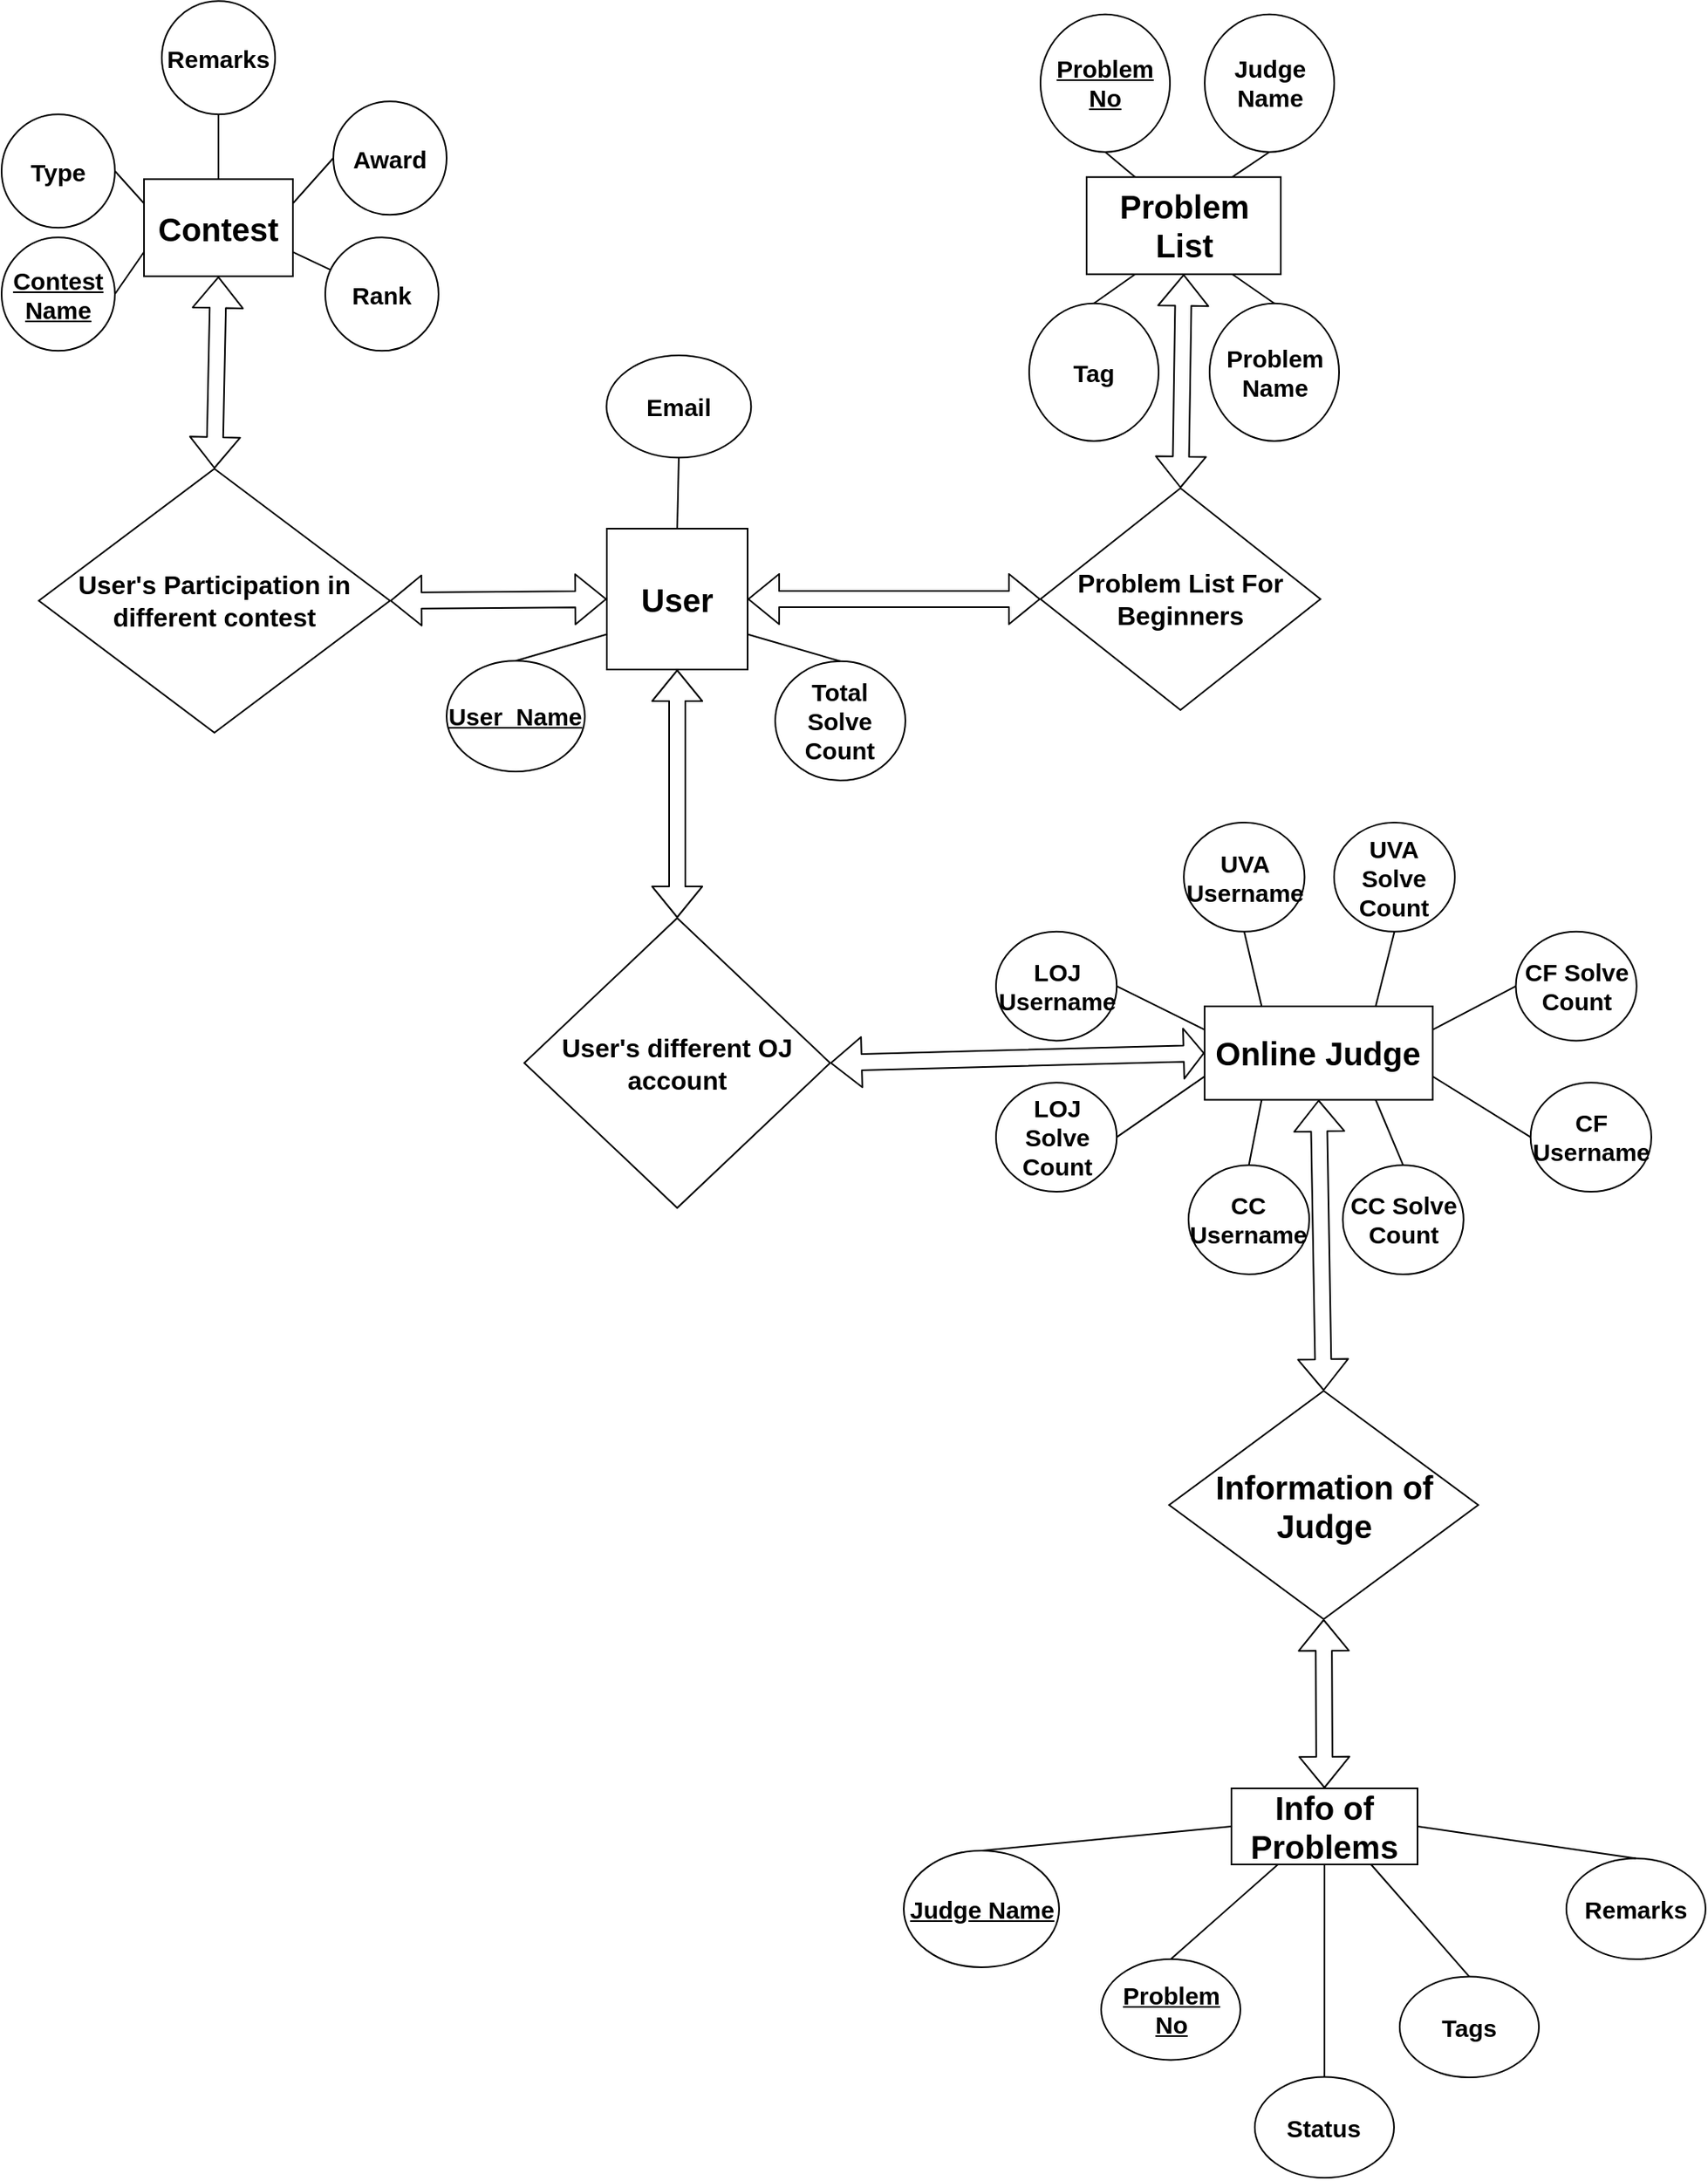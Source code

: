 <mxfile version="10.6.0" type="device"><diagram id="e_Cx64RnBCtOIHmtq0Kz" name="Page-1"><mxGraphModel dx="832" dy="2144" grid="1" gridSize="10" guides="1" tooltips="1" connect="1" arrows="1" fold="1" page="1" pageScale="1" pageWidth="850" pageHeight="1100" math="0" shadow="0"><root><mxCell id="0"/><mxCell id="1" parent="0"/><mxCell id="odbZ-ZIAEANJNd1kf2J9-33" value="" style="group;fontStyle=1;fontSize=15;" parent="1" vertex="1" connectable="0"><mxGeometry x="1106" y="298.5" width="928" height="305.5" as="geometry"/></mxCell><mxCell id="odbZ-ZIAEANJNd1kf2J9-143" value="" style="group" parent="1" vertex="1" connectable="0"><mxGeometry x="1702.5" y="149" width="405" height="279" as="geometry"/></mxCell><mxCell id="odbZ-ZIAEANJNd1kf2J9-14" value="Online Judge" style="rounded=0;whiteSpace=wrap;html=1;fontSize=20;fontStyle=1" parent="odbZ-ZIAEANJNd1kf2J9-143" vertex="1"><mxGeometry x="128.92" y="113.524" width="140.942" height="57.724" as="geometry"/></mxCell><mxCell id="odbZ-ZIAEANJNd1kf2J9-16" value="LOJ Solve Count" style="ellipse;whiteSpace=wrap;html=1;fontSize=15;fontStyle=1" parent="odbZ-ZIAEANJNd1kf2J9-143" vertex="1"><mxGeometry y="160.666" width="74.616" height="67.345" as="geometry"/></mxCell><mxCell id="odbZ-ZIAEANJNd1kf2J9-17" value="CC Username" style="ellipse;whiteSpace=wrap;html=1;fontSize=15;fontStyle=1" parent="odbZ-ZIAEANJNd1kf2J9-143" vertex="1"><mxGeometry x="118.971" y="211.655" width="74.616" height="67.345" as="geometry"/></mxCell><mxCell id="odbZ-ZIAEANJNd1kf2J9-18" value="CC Solve Count" style="ellipse;whiteSpace=wrap;html=1;fontSize=15;fontStyle=1" parent="odbZ-ZIAEANJNd1kf2J9-143" vertex="1"><mxGeometry x="214.314" y="211.655" width="74.616" height="67.345" as="geometry"/></mxCell><mxCell id="odbZ-ZIAEANJNd1kf2J9-19" value="CF Username" style="ellipse;whiteSpace=wrap;html=1;fontSize=15;fontStyle=1" parent="odbZ-ZIAEANJNd1kf2J9-143" vertex="1"><mxGeometry x="330.384" y="160.666" width="74.616" height="67.345" as="geometry"/></mxCell><mxCell id="odbZ-ZIAEANJNd1kf2J9-24" value="" style="endArrow=none;html=1;fontSize=15;entryX=1;entryY=0.5;entryDx=0;entryDy=0;exitX=0;exitY=0.75;exitDx=0;exitDy=0;" parent="odbZ-ZIAEANJNd1kf2J9-143" source="odbZ-ZIAEANJNd1kf2J9-14" target="odbZ-ZIAEANJNd1kf2J9-16" edge="1"><mxGeometry width="50" height="50" relative="1" as="geometry"><mxPoint x="194.417" y="171.248" as="sourcePoint"/><mxPoint x="-162.083" y="325.179" as="targetPoint"/></mxGeometry></mxCell><mxCell id="odbZ-ZIAEANJNd1kf2J9-25" value="" style="endArrow=none;html=1;fontSize=15;entryX=0.5;entryY=0;entryDx=0;entryDy=0;exitX=0.25;exitY=1;exitDx=0;exitDy=0;" parent="odbZ-ZIAEANJNd1kf2J9-143" source="odbZ-ZIAEANJNd1kf2J9-14" target="odbZ-ZIAEANJNd1kf2J9-17" edge="1"><mxGeometry width="50" height="50" relative="1" as="geometry"><mxPoint x="194.417" y="171.248" as="sourcePoint"/><mxPoint x="-153.792" y="334.8" as="targetPoint"/></mxGeometry></mxCell><mxCell id="odbZ-ZIAEANJNd1kf2J9-26" value="" style="endArrow=none;html=1;fontSize=15;entryX=0.5;entryY=0;entryDx=0;entryDy=0;exitX=0.75;exitY=1;exitDx=0;exitDy=0;" parent="odbZ-ZIAEANJNd1kf2J9-143" source="odbZ-ZIAEANJNd1kf2J9-14" target="odbZ-ZIAEANJNd1kf2J9-18" edge="1"><mxGeometry width="50" height="50" relative="1" as="geometry"><mxPoint x="194.417" y="171.248" as="sourcePoint"/><mxPoint x="-145.502" y="344.421" as="targetPoint"/></mxGeometry></mxCell><mxCell id="odbZ-ZIAEANJNd1kf2J9-27" value="" style="endArrow=none;html=1;fontSize=15;entryX=0;entryY=0.5;entryDx=0;entryDy=0;exitX=1;exitY=0.75;exitDx=0;exitDy=0;" parent="odbZ-ZIAEANJNd1kf2J9-143" source="odbZ-ZIAEANJNd1kf2J9-14" target="odbZ-ZIAEANJNd1kf2J9-19" edge="1"><mxGeometry width="50" height="50" relative="1" as="geometry"><mxPoint x="194.417" y="171.248" as="sourcePoint"/><mxPoint x="-137.211" y="354.041" as="targetPoint"/></mxGeometry></mxCell><mxCell id="odbZ-ZIAEANJNd1kf2J9-22" value="UVA Username&lt;br&gt;" style="ellipse;whiteSpace=wrap;html=1;fontSize=15;fontStyle=1" parent="odbZ-ZIAEANJNd1kf2J9-143" vertex="1"><mxGeometry x="116.07" width="74.616" height="67.345" as="geometry"/></mxCell><mxCell id="odbZ-ZIAEANJNd1kf2J9-29" value="" style="endArrow=none;html=1;fontSize=15;entryX=0.5;entryY=1;entryDx=0;entryDy=0;exitX=0.25;exitY=0;exitDx=0;exitDy=0;" parent="odbZ-ZIAEANJNd1kf2J9-143" source="odbZ-ZIAEANJNd1kf2J9-14" target="odbZ-ZIAEANJNd1kf2J9-22" edge="1"><mxGeometry width="50" height="50" relative="1" as="geometry"><mxPoint x="167.886" y="114.486" as="sourcePoint"/><mxPoint x="-99.903" y="374.245" as="targetPoint"/></mxGeometry></mxCell><mxCell id="odbZ-ZIAEANJNd1kf2J9-21" value="UVA Solve Count" style="ellipse;whiteSpace=wrap;html=1;fontSize=15;fontStyle=1" parent="odbZ-ZIAEANJNd1kf2J9-143" vertex="1"><mxGeometry x="208.925" width="74.616" height="67.345" as="geometry"/></mxCell><mxCell id="odbZ-ZIAEANJNd1kf2J9-30" value="" style="endArrow=none;html=1;fontSize=15;exitX=0.75;exitY=0;exitDx=0;exitDy=0;entryX=0.5;entryY=1;entryDx=0;entryDy=0;" parent="odbZ-ZIAEANJNd1kf2J9-143" source="odbZ-ZIAEANJNd1kf2J9-14" target="odbZ-ZIAEANJNd1kf2J9-21" edge="1"><mxGeometry width="50" height="50" relative="1" as="geometry"><mxPoint x="217.631" y="113.524" as="sourcePoint"/><mxPoint x="257.426" y="86.586" as="targetPoint"/></mxGeometry></mxCell><mxCell id="odbZ-ZIAEANJNd1kf2J9-20" value="CF Solve Count" style="ellipse;whiteSpace=wrap;html=1;fontSize=15;fontStyle=1" parent="odbZ-ZIAEANJNd1kf2J9-143" vertex="1"><mxGeometry x="321.264" y="67.345" width="74.616" height="67.345" as="geometry"/></mxCell><mxCell id="odbZ-ZIAEANJNd1kf2J9-28" value="" style="endArrow=none;html=1;fontSize=15;entryX=0;entryY=0.5;entryDx=0;entryDy=0;exitX=1;exitY=0.25;exitDx=0;exitDy=0;" parent="odbZ-ZIAEANJNd1kf2J9-143" source="odbZ-ZIAEANJNd1kf2J9-14" target="odbZ-ZIAEANJNd1kf2J9-20" edge="1"><mxGeometry width="50" height="50" relative="1" as="geometry"><mxPoint x="-170.374" y="411.766" as="sourcePoint"/><mxPoint x="-128.92" y="363.662" as="targetPoint"/></mxGeometry></mxCell><mxCell id="odbZ-ZIAEANJNd1kf2J9-15" value="LOJ Username" style="ellipse;whiteSpace=wrap;html=1;fontSize=15;fontStyle=1" parent="odbZ-ZIAEANJNd1kf2J9-143" vertex="1"><mxGeometry y="67.345" width="74.616" height="67.345" as="geometry"/></mxCell><mxCell id="odbZ-ZIAEANJNd1kf2J9-23" value="" style="endArrow=none;html=1;fontSize=15;entryX=0;entryY=0.25;entryDx=0;entryDy=0;exitX=1;exitY=0.5;exitDx=0;exitDy=0;" parent="odbZ-ZIAEANJNd1kf2J9-143" source="odbZ-ZIAEANJNd1kf2J9-15" target="odbZ-ZIAEANJNd1kf2J9-14" edge="1"><mxGeometry width="50" height="50" relative="1" as="geometry"><mxPoint x="-211.827" y="363.662" as="sourcePoint"/><mxPoint x="-170.374" y="315.559" as="targetPoint"/></mxGeometry></mxCell><mxCell id="odbZ-ZIAEANJNd1kf2J9-144" value="User's different OJ account" style="rhombus;whiteSpace=wrap;html=1;fontSize=16;fontStyle=1" parent="1" vertex="1"><mxGeometry x="1411" y="208" width="189" height="179" as="geometry"/></mxCell><mxCell id="odbZ-ZIAEANJNd1kf2J9-147" value="" style="shape=flexArrow;endArrow=classic;startArrow=classic;html=1;fontSize=20;entryX=0.5;entryY=1;entryDx=0;entryDy=0;exitX=0.5;exitY=0;exitDx=0;exitDy=0;" parent="1" source="odbZ-ZIAEANJNd1kf2J9-144" target="odbZ-ZIAEANJNd1kf2J9-1" edge="1"><mxGeometry width="50" height="50" relative="1" as="geometry"><mxPoint x="1197" y="390.5" as="sourcePoint"/><mxPoint x="1247" y="340.5" as="targetPoint"/></mxGeometry></mxCell><mxCell id="odbZ-ZIAEANJNd1kf2J9-148" value="" style="shape=flexArrow;endArrow=classic;startArrow=classic;html=1;fontSize=20;width=10;endSize=3.82;entryX=0;entryY=0.5;entryDx=0;entryDy=0;exitX=1;exitY=0.5;exitDx=0;exitDy=0;" parent="1" source="odbZ-ZIAEANJNd1kf2J9-144" target="odbZ-ZIAEANJNd1kf2J9-14" edge="1"><mxGeometry width="50" height="50" relative="1" as="geometry"><mxPoint x="1652" y="266.5" as="sourcePoint"/><mxPoint x="1702" y="216.5" as="targetPoint"/></mxGeometry></mxCell><mxCell id="odbZ-ZIAEANJNd1kf2J9-155" value="" style="group" parent="1" vertex="1" connectable="0"><mxGeometry x="1088" y="-358.357" width="275" height="216" as="geometry"/></mxCell><mxCell id="odbZ-ZIAEANJNd1kf2J9-114" value="Type" style="ellipse;whiteSpace=wrap;html=1;fontSize=15;fontStyle=1" parent="odbZ-ZIAEANJNd1kf2J9-155" vertex="1"><mxGeometry y="70" width="70" height="70" as="geometry"/></mxCell><mxCell id="odbZ-ZIAEANJNd1kf2J9-110" value="Remarks" style="ellipse;whiteSpace=wrap;html=1;fontSize=15;fontStyle=1" parent="odbZ-ZIAEANJNd1kf2J9-155" vertex="1"><mxGeometry x="99" width="70" height="70" as="geometry"/></mxCell><mxCell id="odbZ-ZIAEANJNd1kf2J9-120" value="" style="endArrow=none;html=1;fontSize=20;entryX=0.5;entryY=0;entryDx=0;entryDy=0;exitX=0.5;exitY=1;exitDx=0;exitDy=0;" parent="odbZ-ZIAEANJNd1kf2J9-155" source="odbZ-ZIAEANJNd1kf2J9-110" target="odbZ-ZIAEANJNd1kf2J9-108" edge="1"><mxGeometry width="50" height="50" relative="1" as="geometry"><mxPoint x="148" y="56.857" as="sourcePoint"/><mxPoint x="-232" y="340" as="targetPoint"/></mxGeometry></mxCell><mxCell id="odbZ-ZIAEANJNd1kf2J9-111" value="Award" style="ellipse;whiteSpace=wrap;html=1;fontSize=15;fontStyle=1" parent="odbZ-ZIAEANJNd1kf2J9-155" vertex="1"><mxGeometry x="205" y="62" width="70" height="70" as="geometry"/></mxCell><mxCell id="odbZ-ZIAEANJNd1kf2J9-119" value="" style="endArrow=none;html=1;fontSize=20;entryX=1;entryY=0.25;entryDx=0;entryDy=0;exitX=0;exitY=0.5;exitDx=0;exitDy=0;" parent="odbZ-ZIAEANJNd1kf2J9-155" source="odbZ-ZIAEANJNd1kf2J9-111" target="odbZ-ZIAEANJNd1kf2J9-108" edge="1"><mxGeometry width="50" height="50" relative="1" as="geometry"><mxPoint x="-292" y="380" as="sourcePoint"/><mxPoint x="-242" y="330" as="targetPoint"/></mxGeometry></mxCell><mxCell id="odbZ-ZIAEANJNd1kf2J9-121" value="" style="endArrow=none;html=1;fontSize=20;entryX=0;entryY=0.25;entryDx=0;entryDy=0;exitX=1;exitY=0.5;exitDx=0;exitDy=0;" parent="odbZ-ZIAEANJNd1kf2J9-155" source="odbZ-ZIAEANJNd1kf2J9-114" target="odbZ-ZIAEANJNd1kf2J9-108" edge="1"><mxGeometry width="50" height="50" relative="1" as="geometry"><mxPoint x="-272" y="400" as="sourcePoint"/><mxPoint x="-222" y="350" as="targetPoint"/></mxGeometry></mxCell><mxCell id="odbZ-ZIAEANJNd1kf2J9-108" value="Contest" style="rounded=0;whiteSpace=wrap;html=1;fontSize=20;fontStyle=1" parent="odbZ-ZIAEANJNd1kf2J9-155" vertex="1"><mxGeometry x="88" y="110" width="92" height="60" as="geometry"/></mxCell><mxCell id="odbZ-ZIAEANJNd1kf2J9-112" value="Rank" style="ellipse;whiteSpace=wrap;html=1;fontSize=15;fontStyle=1" parent="odbZ-ZIAEANJNd1kf2J9-155" vertex="1"><mxGeometry x="200" y="146" width="70" height="70" as="geometry"/></mxCell><mxCell id="odbZ-ZIAEANJNd1kf2J9-113" value="Contest Name" style="ellipse;whiteSpace=wrap;html=1;fontSize=15;fontStyle=5" parent="odbZ-ZIAEANJNd1kf2J9-155" vertex="1"><mxGeometry y="146" width="70" height="70" as="geometry"/></mxCell><mxCell id="odbZ-ZIAEANJNd1kf2J9-117" value="" style="endArrow=none;html=1;fontSize=20;entryX=0;entryY=0.75;entryDx=0;entryDy=0;exitX=1;exitY=0.5;exitDx=0;exitDy=0;" parent="odbZ-ZIAEANJNd1kf2J9-155" source="odbZ-ZIAEANJNd1kf2J9-113" target="odbZ-ZIAEANJNd1kf2J9-108" edge="1"><mxGeometry width="50" height="50" relative="1" as="geometry"><mxPoint x="-312" y="360" as="sourcePoint"/><mxPoint x="-262" y="310" as="targetPoint"/></mxGeometry></mxCell><mxCell id="odbZ-ZIAEANJNd1kf2J9-118" value="" style="endArrow=none;html=1;fontSize=20;entryX=1;entryY=0.75;entryDx=0;entryDy=0;" parent="odbZ-ZIAEANJNd1kf2J9-155" source="odbZ-ZIAEANJNd1kf2J9-112" target="odbZ-ZIAEANJNd1kf2J9-108" edge="1"><mxGeometry width="50" height="50" relative="1" as="geometry"><mxPoint x="-302" y="370" as="sourcePoint"/><mxPoint x="-252" y="320" as="targetPoint"/></mxGeometry></mxCell><mxCell id="odbZ-ZIAEANJNd1kf2J9-156" value="User's Participation in different contest" style="rhombus;whiteSpace=wrap;html=1;fontSize=16;fontStyle=1" parent="1" vertex="1"><mxGeometry x="1111" y="-69.5" width="217" height="163" as="geometry"/></mxCell><mxCell id="odbZ-ZIAEANJNd1kf2J9-157" value="" style="shape=flexArrow;endArrow=classic;startArrow=classic;html=1;fontSize=16;exitX=1;exitY=0.5;exitDx=0;exitDy=0;entryX=0;entryY=0.5;entryDx=0;entryDy=0;" parent="1" source="odbZ-ZIAEANJNd1kf2J9-156" target="odbZ-ZIAEANJNd1kf2J9-1" edge="1"><mxGeometry width="50" height="50" relative="1" as="geometry"><mxPoint x="1258" y="39.5" as="sourcePoint"/><mxPoint x="1391" y="-29.5" as="targetPoint"/></mxGeometry></mxCell><mxCell id="odbZ-ZIAEANJNd1kf2J9-3" value="&lt;b style=&quot;font-size: 15px;&quot;&gt;Email&lt;/b&gt;" style="ellipse;whiteSpace=wrap;html=1;fontSize=15;" parent="1" vertex="1"><mxGeometry x="1461.796" y="-139.5" width="89.373" height="63.109" as="geometry"/></mxCell><mxCell id="odbZ-ZIAEANJNd1kf2J9-10" value="" style="endArrow=none;html=1;fontSize=15;exitX=0.5;exitY=0;exitDx=0;exitDy=0;entryX=0.5;entryY=1;entryDx=0;entryDy=0;" parent="1" source="odbZ-ZIAEANJNd1kf2J9-1" target="odbZ-ZIAEANJNd1kf2J9-3" edge="1"><mxGeometry width="50" height="50" relative="1" as="geometry"><mxPoint x="1484.636" y="62.22" as="sourcePoint"/><mxPoint x="1485.629" y="-62.946" as="targetPoint"/></mxGeometry></mxCell><mxCell id="odbZ-ZIAEANJNd1kf2J9-1" value="&lt;span style=&quot;font-size: 20px;&quot;&gt;&lt;b style=&quot;font-size: 20px;&quot;&gt;User&lt;/b&gt;&lt;/span&gt;" style="whiteSpace=wrap;html=1;aspect=fixed;fontSize=20;" parent="1" vertex="1"><mxGeometry x="1462" y="-32.5" width="87" height="87" as="geometry"/></mxCell><mxCell id="odbZ-ZIAEANJNd1kf2J9-2" value="User_Name" style="ellipse;whiteSpace=wrap;html=1;fontStyle=5;fontSize=15;" parent="1" vertex="1"><mxGeometry x="1363" y="49.132" width="85.401" height="68.368" as="geometry"/></mxCell><mxCell id="odbZ-ZIAEANJNd1kf2J9-4" value="Total Solve Count" style="ellipse;whiteSpace=wrap;html=1;fontStyle=1;fontSize=15;" parent="1" vertex="1"><mxGeometry x="1566.064" y="49.373" width="80.436" height="73.627" as="geometry"/></mxCell><mxCell id="odbZ-ZIAEANJNd1kf2J9-9" value="" style="endArrow=none;html=1;fontSize=15;entryX=0;entryY=0.75;entryDx=0;entryDy=0;exitX=0.5;exitY=0;exitDx=0;exitDy=0;" parent="1" source="odbZ-ZIAEANJNd1kf2J9-2" target="odbZ-ZIAEANJNd1kf2J9-1" edge="1"><mxGeometry width="50" height="50" relative="1" as="geometry"><mxPoint x="1353.556" y="252.073" as="sourcePoint"/><mxPoint x="1403.207" y="199.482" as="targetPoint"/></mxGeometry></mxCell><mxCell id="odbZ-ZIAEANJNd1kf2J9-12" value="" style="endArrow=none;html=1;fontSize=15;entryX=0.5;entryY=0;entryDx=0;entryDy=0;exitX=1;exitY=0.75;exitDx=0;exitDy=0;" parent="1" source="odbZ-ZIAEANJNd1kf2J9-1" target="odbZ-ZIAEANJNd1kf2J9-4" edge="1"><mxGeometry width="50" height="50" relative="1" as="geometry"><mxPoint x="1502.51" y="62.746" as="sourcePoint"/><mxPoint x="1403.207" y="199.482" as="targetPoint"/></mxGeometry></mxCell><mxCell id="odbZ-ZIAEANJNd1kf2J9-158" value="" style="shape=flexArrow;endArrow=classic;startArrow=classic;html=1;fontSize=16;entryX=0.5;entryY=0;entryDx=0;entryDy=0;exitX=0.5;exitY=1;exitDx=0;exitDy=0;" parent="1" source="odbZ-ZIAEANJNd1kf2J9-108" target="odbZ-ZIAEANJNd1kf2J9-156" edge="1"><mxGeometry width="50" height="50" relative="1" as="geometry"><mxPoint x="1005.5" y="-34.5" as="sourcePoint"/><mxPoint x="1055.5" y="-84.5" as="targetPoint"/></mxGeometry></mxCell><mxCell id="odbZ-ZIAEANJNd1kf2J9-163" value="" style="group" parent="1" vertex="1" connectable="0"><mxGeometry x="1723" y="-350.143" width="191.5" height="263.5" as="geometry"/></mxCell><mxCell id="odbZ-ZIAEANJNd1kf2J9-124" value="Problem No" style="ellipse;whiteSpace=wrap;html=1;fontSize=15;fontStyle=5" parent="odbZ-ZIAEANJNd1kf2J9-163" vertex="1"><mxGeometry x="7" width="80" height="85" as="geometry"/></mxCell><mxCell id="odbZ-ZIAEANJNd1kf2J9-134" value="" style="endArrow=none;html=1;fontSize=20;entryX=0.25;entryY=0;entryDx=0;entryDy=0;exitX=0.5;exitY=1;exitDx=0;exitDy=0;" parent="odbZ-ZIAEANJNd1kf2J9-163" source="odbZ-ZIAEANJNd1kf2J9-124" target="odbZ-ZIAEANJNd1kf2J9-123" edge="1"><mxGeometry width="50" height="50" relative="1" as="geometry"><mxPoint x="-188.5" y="363" as="sourcePoint"/><mxPoint x="-138.5" y="313" as="targetPoint"/></mxGeometry></mxCell><mxCell id="odbZ-ZIAEANJNd1kf2J9-129" value="Judge&lt;br style=&quot;font-size: 15px;&quot;&gt;Name&lt;br style=&quot;font-size: 15px;&quot;&gt;" style="ellipse;whiteSpace=wrap;html=1;fontSize=15;fontStyle=1" parent="odbZ-ZIAEANJNd1kf2J9-163" vertex="1"><mxGeometry x="108.5" width="80" height="85" as="geometry"/></mxCell><mxCell id="odbZ-ZIAEANJNd1kf2J9-135" value="" style="endArrow=none;html=1;fontSize=20;entryX=0.75;entryY=0;entryDx=0;entryDy=0;exitX=0.5;exitY=1;exitDx=0;exitDy=0;" parent="odbZ-ZIAEANJNd1kf2J9-163" source="odbZ-ZIAEANJNd1kf2J9-129" target="odbZ-ZIAEANJNd1kf2J9-123" edge="1"><mxGeometry width="50" height="50" relative="1" as="geometry"><mxPoint x="-178.5" y="373" as="sourcePoint"/><mxPoint x="-128.5" y="323" as="targetPoint"/></mxGeometry></mxCell><mxCell id="odbZ-ZIAEANJNd1kf2J9-123" value="Problem List" style="rounded=0;whiteSpace=wrap;html=1;fontSize=20;fontStyle=1" parent="odbZ-ZIAEANJNd1kf2J9-163" vertex="1"><mxGeometry x="35.5" y="100.5" width="120" height="60" as="geometry"/></mxCell><mxCell id="odbZ-ZIAEANJNd1kf2J9-128" value="Problem Name" style="ellipse;whiteSpace=wrap;html=1;fontSize=15;fontStyle=1" parent="odbZ-ZIAEANJNd1kf2J9-163" vertex="1"><mxGeometry x="111.5" y="178.5" width="80" height="85" as="geometry"/></mxCell><mxCell id="odbZ-ZIAEANJNd1kf2J9-130" value="Tag" style="ellipse;whiteSpace=wrap;html=1;fontSize=15;fontStyle=1" parent="odbZ-ZIAEANJNd1kf2J9-163" vertex="1"><mxGeometry y="178.5" width="80" height="85" as="geometry"/></mxCell><mxCell id="odbZ-ZIAEANJNd1kf2J9-133" value="" style="endArrow=none;html=1;fontSize=20;entryX=0.25;entryY=1;entryDx=0;entryDy=0;exitX=0.5;exitY=0;exitDx=0;exitDy=0;" parent="odbZ-ZIAEANJNd1kf2J9-163" source="odbZ-ZIAEANJNd1kf2J9-130" target="odbZ-ZIAEANJNd1kf2J9-123" edge="1"><mxGeometry width="50" height="50" relative="1" as="geometry"><mxPoint x="-198.5" y="353" as="sourcePoint"/><mxPoint x="-148.5" y="303" as="targetPoint"/></mxGeometry></mxCell><mxCell id="odbZ-ZIAEANJNd1kf2J9-136" value="" style="endArrow=none;html=1;fontSize=20;entryX=0.75;entryY=1;entryDx=0;entryDy=0;exitX=0.5;exitY=0;exitDx=0;exitDy=0;" parent="odbZ-ZIAEANJNd1kf2J9-163" source="odbZ-ZIAEANJNd1kf2J9-128" target="odbZ-ZIAEANJNd1kf2J9-123" edge="1"><mxGeometry width="50" height="50" relative="1" as="geometry"><mxPoint x="-168.5" y="383" as="sourcePoint"/><mxPoint x="-118.5" y="333" as="targetPoint"/></mxGeometry></mxCell><mxCell id="odbZ-ZIAEANJNd1kf2J9-164" value="Problem List For Beginners" style="rhombus;whiteSpace=wrap;html=1;fontSize=16;fontStyle=1" parent="1" vertex="1"><mxGeometry x="1730" y="-57.5" width="173" height="137" as="geometry"/></mxCell><mxCell id="odbZ-ZIAEANJNd1kf2J9-165" value="" style="shape=flexArrow;endArrow=classic;startArrow=classic;html=1;fontSize=16;entryX=0.5;entryY=1;entryDx=0;entryDy=0;exitX=0.5;exitY=0;exitDx=0;exitDy=0;" parent="1" source="odbZ-ZIAEANJNd1kf2J9-164" target="odbZ-ZIAEANJNd1kf2J9-123" edge="1"><mxGeometry width="50" height="50" relative="1" as="geometry"><mxPoint x="2107.5" y="-32.714" as="sourcePoint"/><mxPoint x="2157.5" y="-82.714" as="targetPoint"/></mxGeometry></mxCell><mxCell id="odbZ-ZIAEANJNd1kf2J9-166" value="" style="shape=flexArrow;endArrow=classic;startArrow=classic;html=1;fontSize=16;entryX=0;entryY=0.5;entryDx=0;entryDy=0;exitX=1;exitY=0.5;exitDx=0;exitDy=0;" parent="1" source="odbZ-ZIAEANJNd1kf2J9-1" target="odbZ-ZIAEANJNd1kf2J9-164" edge="1"><mxGeometry width="50" height="50" relative="1" as="geometry"><mxPoint x="1661" y="10.286" as="sourcePoint"/><mxPoint x="1711" y="-39.714" as="targetPoint"/></mxGeometry></mxCell><mxCell id="odbZ-ZIAEANJNd1kf2J9-93" value="" style="group;fontStyle=4" parent="1" vertex="1" connectable="0"><mxGeometry x="1541" y="443.5" width="400" height="140" as="geometry"/></mxCell><mxCell id="odbZ-ZIAEANJNd1kf2J9-81" value="" style="group" parent="odbZ-ZIAEANJNd1kf2J9-93" vertex="1" connectable="0"><mxGeometry width="400" height="140" as="geometry"/></mxCell><mxCell id="odbZ-ZIAEANJNd1kf2J9-82" value="" style="group" parent="odbZ-ZIAEANJNd1kf2J9-81" vertex="1" connectable="0"><mxGeometry width="400" height="140" as="geometry"/></mxCell><mxCell id="odbZ-ZIAEANJNd1kf2J9-83" value="" style="group;container=1;" parent="odbZ-ZIAEANJNd1kf2J9-82" vertex="1" connectable="0"><mxGeometry width="400" height="140" as="geometry"/></mxCell><mxCell id="odbZ-ZIAEANJNd1kf2J9-204" value="Information of Judge" style="rhombus;whiteSpace=wrap;html=1;fontSize=20;fontStyle=1" parent="1" vertex="1"><mxGeometry x="1809.5" y="500" width="191" height="141" as="geometry"/></mxCell><mxCell id="odbZ-ZIAEANJNd1kf2J9-205" value="" style="shape=flexArrow;endArrow=classic;startArrow=classic;html=1;fontSize=20;entryX=0.5;entryY=1;entryDx=0;entryDy=0;exitX=0.5;exitY=0;exitDx=0;exitDy=0;" parent="1" source="odbZ-ZIAEANJNd1kf2J9-204" target="odbZ-ZIAEANJNd1kf2J9-14" edge="1"><mxGeometry width="50" height="50" relative="1" as="geometry"><mxPoint x="1731" y="680.5" as="sourcePoint"/><mxPoint x="1401" y="1070.5" as="targetPoint"/></mxGeometry></mxCell><mxCell id="odbZ-ZIAEANJNd1kf2J9-206" value="" style="shape=flexArrow;endArrow=classic;startArrow=classic;html=1;fontSize=20;entryX=0.5;entryY=1;entryDx=0;entryDy=0;exitX=0.5;exitY=0;exitDx=0;exitDy=0;" parent="1" source="odbZ-ZIAEANJNd1kf2J9-84" target="odbZ-ZIAEANJNd1kf2J9-204" edge="1"><mxGeometry width="50" height="50" relative="1" as="geometry"><mxPoint x="1439.5" y="893" as="sourcePoint"/><mxPoint x="1489.5" y="843" as="targetPoint"/></mxGeometry></mxCell><mxCell id="uwrstWWYkkj0NGwANxom-6" value="" style="group" vertex="1" connectable="0" parent="1"><mxGeometry x="1645.5" y="745.5" width="495.482" height="240.5" as="geometry"/></mxCell><mxCell id="uwrstWWYkkj0NGwANxom-5" value="" style="group" vertex="1" connectable="0" parent="uwrstWWYkkj0NGwANxom-6"><mxGeometry width="495.482" height="240.5" as="geometry"/></mxCell><mxCell id="odbZ-ZIAEANJNd1kf2J9-84" value="Info of Problems" style="rounded=0;whiteSpace=wrap;html=1;fontSize=20;fontStyle=1" parent="uwrstWWYkkj0NGwANxom-5" vertex="1"><mxGeometry x="202.5" width="115" height="47" as="geometry"/></mxCell><mxCell id="odbZ-ZIAEANJNd1kf2J9-87" value="Remarks" style="ellipse;whiteSpace=wrap;html=1;fontSize=15;fontStyle=1" parent="uwrstWWYkkj0NGwANxom-5" vertex="1"><mxGeometry x="409.461" y="43.278" width="86.022" height="62.222" as="geometry"/></mxCell><mxCell id="odbZ-ZIAEANJNd1kf2J9-88" value="Tags" style="ellipse;whiteSpace=wrap;html=1;fontSize=15;fontStyle=1" parent="uwrstWWYkkj0NGwANxom-5" vertex="1"><mxGeometry x="306.478" y="116.278" width="86.022" height="62.222" as="geometry"/></mxCell><mxCell id="odbZ-ZIAEANJNd1kf2J9-89" value="" style="endArrow=none;html=1;fontSize=20;exitX=0.5;exitY=0;exitDx=0;exitDy=0;entryX=0.75;entryY=1;entryDx=0;entryDy=0;" parent="uwrstWWYkkj0NGwANxom-5" source="odbZ-ZIAEANJNd1kf2J9-88" target="odbZ-ZIAEANJNd1kf2J9-84" edge="1"><mxGeometry width="50" height="50" relative="1" as="geometry"><mxPoint x="-244.217" y="443.222" as="sourcePoint"/><mxPoint x="-208.375" y="404.333" as="targetPoint"/></mxGeometry></mxCell><mxCell id="odbZ-ZIAEANJNd1kf2J9-92" value="" style="endArrow=none;html=1;fontSize=20;entryX=0.5;entryY=0;entryDx=0;entryDy=0;exitX=1;exitY=0.5;exitDx=0;exitDy=0;" parent="uwrstWWYkkj0NGwANxom-5" source="odbZ-ZIAEANJNd1kf2J9-84" target="odbZ-ZIAEANJNd1kf2J9-87" edge="1"><mxGeometry width="50" height="50" relative="1" as="geometry"><mxPoint x="-222.711" y="466.556" as="sourcePoint"/><mxPoint x="-186.869" y="427.667" as="targetPoint"/></mxGeometry></mxCell><mxCell id="odbZ-ZIAEANJNd1kf2J9-86" value="Status" style="ellipse;whiteSpace=wrap;html=1;fontSize=15;fontStyle=1" parent="uwrstWWYkkj0NGwANxom-5" vertex="1"><mxGeometry x="216.943" y="178.278" width="86.022" height="62.222" as="geometry"/></mxCell><mxCell id="odbZ-ZIAEANJNd1kf2J9-91" value="" style="endArrow=none;html=1;fontSize=20;exitX=0.5;exitY=0;exitDx=0;exitDy=0;entryX=0.5;entryY=1;entryDx=0;entryDy=0;" parent="uwrstWWYkkj0NGwANxom-5" source="odbZ-ZIAEANJNd1kf2J9-86" target="odbZ-ZIAEANJNd1kf2J9-84" edge="1"><mxGeometry width="50" height="50" relative="1" as="geometry"><mxPoint x="-229.88" y="458.778" as="sourcePoint"/><mxPoint x="-194.038" y="419.889" as="targetPoint"/></mxGeometry></mxCell><mxCell id="odbZ-ZIAEANJNd1kf2J9-85" value="Problem No" style="ellipse;whiteSpace=wrap;html=1;fontSize=15;fontStyle=5" parent="uwrstWWYkkj0NGwANxom-5" vertex="1"><mxGeometry x="122" y="105.5" width="86.022" height="62.222" as="geometry"/></mxCell><mxCell id="odbZ-ZIAEANJNd1kf2J9-90" value="" style="endArrow=none;html=1;fontSize=20;exitX=0.5;exitY=0;exitDx=0;exitDy=0;entryX=0.25;entryY=1;entryDx=0;entryDy=0;" parent="uwrstWWYkkj0NGwANxom-5" source="odbZ-ZIAEANJNd1kf2J9-85" target="odbZ-ZIAEANJNd1kf2J9-84" edge="1"><mxGeometry width="50" height="50" relative="1" as="geometry"><mxPoint x="-237.048" y="451" as="sourcePoint"/><mxPoint x="142.88" y="85.444" as="targetPoint"/></mxGeometry></mxCell><mxCell id="uwrstWWYkkj0NGwANxom-3" value="Judge Name" style="ellipse;whiteSpace=wrap;html=1;fontSize=15;fontStyle=5" vertex="1" parent="uwrstWWYkkj0NGwANxom-5"><mxGeometry y="38.5" width="96" height="72" as="geometry"/></mxCell><mxCell id="uwrstWWYkkj0NGwANxom-4" value="" style="endArrow=none;html=1;fontSize=20;exitX=0.5;exitY=0;exitDx=0;exitDy=0;entryX=0;entryY=0.5;entryDx=0;entryDy=0;" edge="1" parent="uwrstWWYkkj0NGwANxom-5" source="uwrstWWYkkj0NGwANxom-3" target="odbZ-ZIAEANJNd1kf2J9-84"><mxGeometry width="50" height="50" relative="1" as="geometry"><mxPoint x="88.333" y="23.5" as="sourcePoint"/><mxPoint x="170" y="-34.833" as="targetPoint"/></mxGeometry></mxCell></root></mxGraphModel></diagram></mxfile>